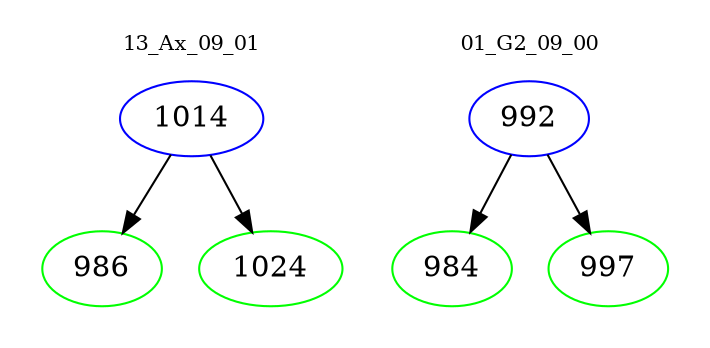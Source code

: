 digraph{
subgraph cluster_0 {
color = white
label = "13_Ax_09_01";
fontsize=10;
T0_1014 [label="1014", color="blue"]
T0_1014 -> T0_986 [color="black"]
T0_986 [label="986", color="green"]
T0_1014 -> T0_1024 [color="black"]
T0_1024 [label="1024", color="green"]
}
subgraph cluster_1 {
color = white
label = "01_G2_09_00";
fontsize=10;
T1_992 [label="992", color="blue"]
T1_992 -> T1_984 [color="black"]
T1_984 [label="984", color="green"]
T1_992 -> T1_997 [color="black"]
T1_997 [label="997", color="green"]
}
}
